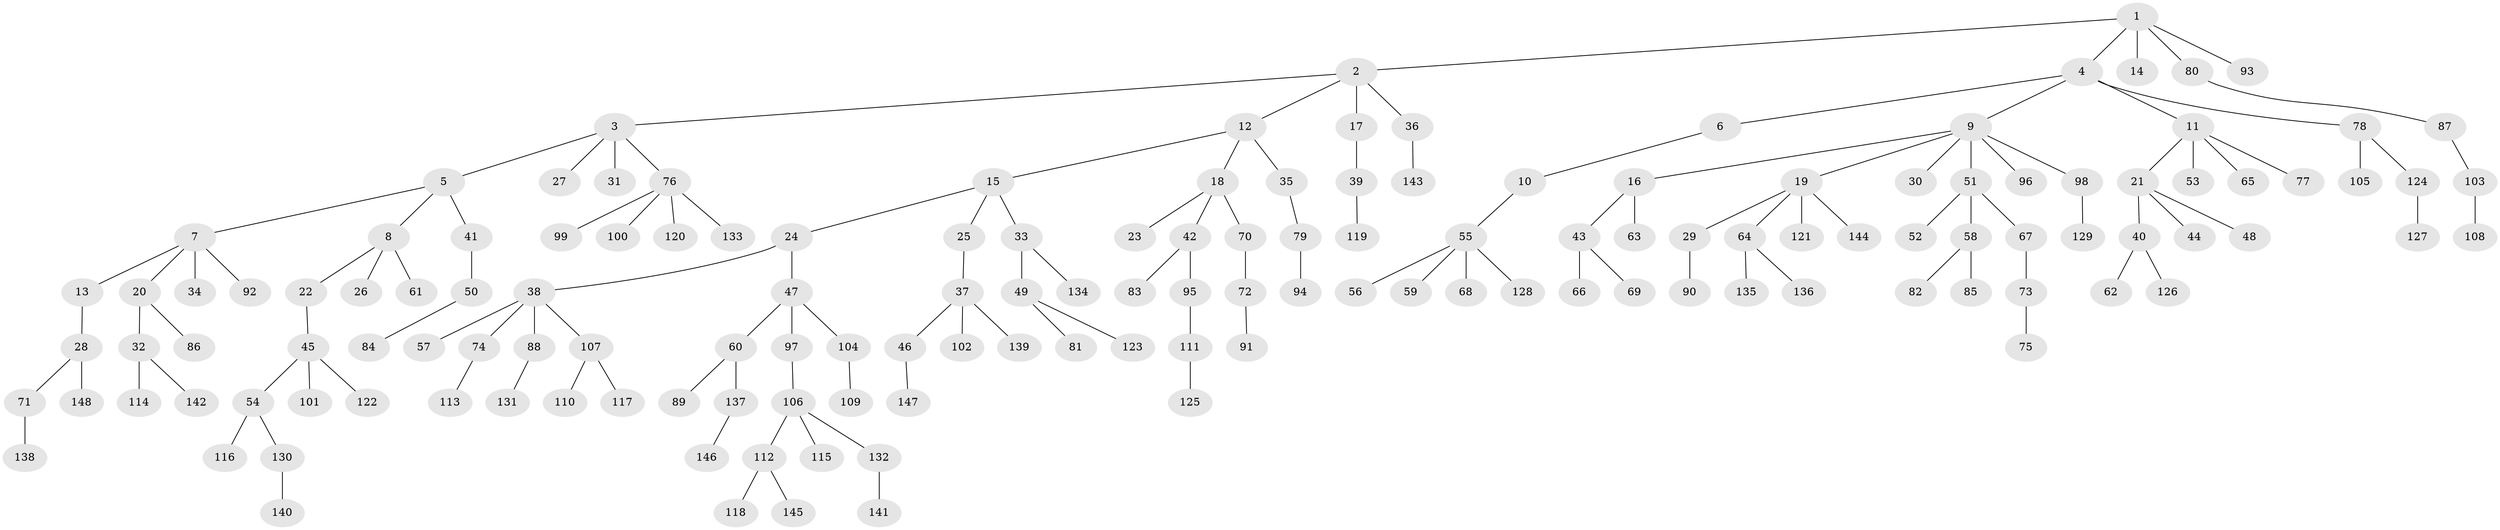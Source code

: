 // Generated by graph-tools (version 1.1) at 2025/50/03/09/25 03:50:26]
// undirected, 148 vertices, 147 edges
graph export_dot {
graph [start="1"]
  node [color=gray90,style=filled];
  1;
  2;
  3;
  4;
  5;
  6;
  7;
  8;
  9;
  10;
  11;
  12;
  13;
  14;
  15;
  16;
  17;
  18;
  19;
  20;
  21;
  22;
  23;
  24;
  25;
  26;
  27;
  28;
  29;
  30;
  31;
  32;
  33;
  34;
  35;
  36;
  37;
  38;
  39;
  40;
  41;
  42;
  43;
  44;
  45;
  46;
  47;
  48;
  49;
  50;
  51;
  52;
  53;
  54;
  55;
  56;
  57;
  58;
  59;
  60;
  61;
  62;
  63;
  64;
  65;
  66;
  67;
  68;
  69;
  70;
  71;
  72;
  73;
  74;
  75;
  76;
  77;
  78;
  79;
  80;
  81;
  82;
  83;
  84;
  85;
  86;
  87;
  88;
  89;
  90;
  91;
  92;
  93;
  94;
  95;
  96;
  97;
  98;
  99;
  100;
  101;
  102;
  103;
  104;
  105;
  106;
  107;
  108;
  109;
  110;
  111;
  112;
  113;
  114;
  115;
  116;
  117;
  118;
  119;
  120;
  121;
  122;
  123;
  124;
  125;
  126;
  127;
  128;
  129;
  130;
  131;
  132;
  133;
  134;
  135;
  136;
  137;
  138;
  139;
  140;
  141;
  142;
  143;
  144;
  145;
  146;
  147;
  148;
  1 -- 2;
  1 -- 4;
  1 -- 14;
  1 -- 80;
  1 -- 93;
  2 -- 3;
  2 -- 12;
  2 -- 17;
  2 -- 36;
  3 -- 5;
  3 -- 27;
  3 -- 31;
  3 -- 76;
  4 -- 6;
  4 -- 9;
  4 -- 11;
  4 -- 78;
  5 -- 7;
  5 -- 8;
  5 -- 41;
  6 -- 10;
  7 -- 13;
  7 -- 20;
  7 -- 34;
  7 -- 92;
  8 -- 22;
  8 -- 26;
  8 -- 61;
  9 -- 16;
  9 -- 19;
  9 -- 30;
  9 -- 51;
  9 -- 96;
  9 -- 98;
  10 -- 55;
  11 -- 21;
  11 -- 53;
  11 -- 65;
  11 -- 77;
  12 -- 15;
  12 -- 18;
  12 -- 35;
  13 -- 28;
  15 -- 24;
  15 -- 25;
  15 -- 33;
  16 -- 43;
  16 -- 63;
  17 -- 39;
  18 -- 23;
  18 -- 42;
  18 -- 70;
  19 -- 29;
  19 -- 64;
  19 -- 121;
  19 -- 144;
  20 -- 32;
  20 -- 86;
  21 -- 40;
  21 -- 44;
  21 -- 48;
  22 -- 45;
  24 -- 38;
  24 -- 47;
  25 -- 37;
  28 -- 71;
  28 -- 148;
  29 -- 90;
  32 -- 114;
  32 -- 142;
  33 -- 49;
  33 -- 134;
  35 -- 79;
  36 -- 143;
  37 -- 46;
  37 -- 102;
  37 -- 139;
  38 -- 57;
  38 -- 74;
  38 -- 88;
  38 -- 107;
  39 -- 119;
  40 -- 62;
  40 -- 126;
  41 -- 50;
  42 -- 83;
  42 -- 95;
  43 -- 66;
  43 -- 69;
  45 -- 54;
  45 -- 101;
  45 -- 122;
  46 -- 147;
  47 -- 60;
  47 -- 97;
  47 -- 104;
  49 -- 81;
  49 -- 123;
  50 -- 84;
  51 -- 52;
  51 -- 58;
  51 -- 67;
  54 -- 116;
  54 -- 130;
  55 -- 56;
  55 -- 59;
  55 -- 68;
  55 -- 128;
  58 -- 82;
  58 -- 85;
  60 -- 89;
  60 -- 137;
  64 -- 135;
  64 -- 136;
  67 -- 73;
  70 -- 72;
  71 -- 138;
  72 -- 91;
  73 -- 75;
  74 -- 113;
  76 -- 99;
  76 -- 100;
  76 -- 120;
  76 -- 133;
  78 -- 105;
  78 -- 124;
  79 -- 94;
  80 -- 87;
  87 -- 103;
  88 -- 131;
  95 -- 111;
  97 -- 106;
  98 -- 129;
  103 -- 108;
  104 -- 109;
  106 -- 112;
  106 -- 115;
  106 -- 132;
  107 -- 110;
  107 -- 117;
  111 -- 125;
  112 -- 118;
  112 -- 145;
  124 -- 127;
  130 -- 140;
  132 -- 141;
  137 -- 146;
}
